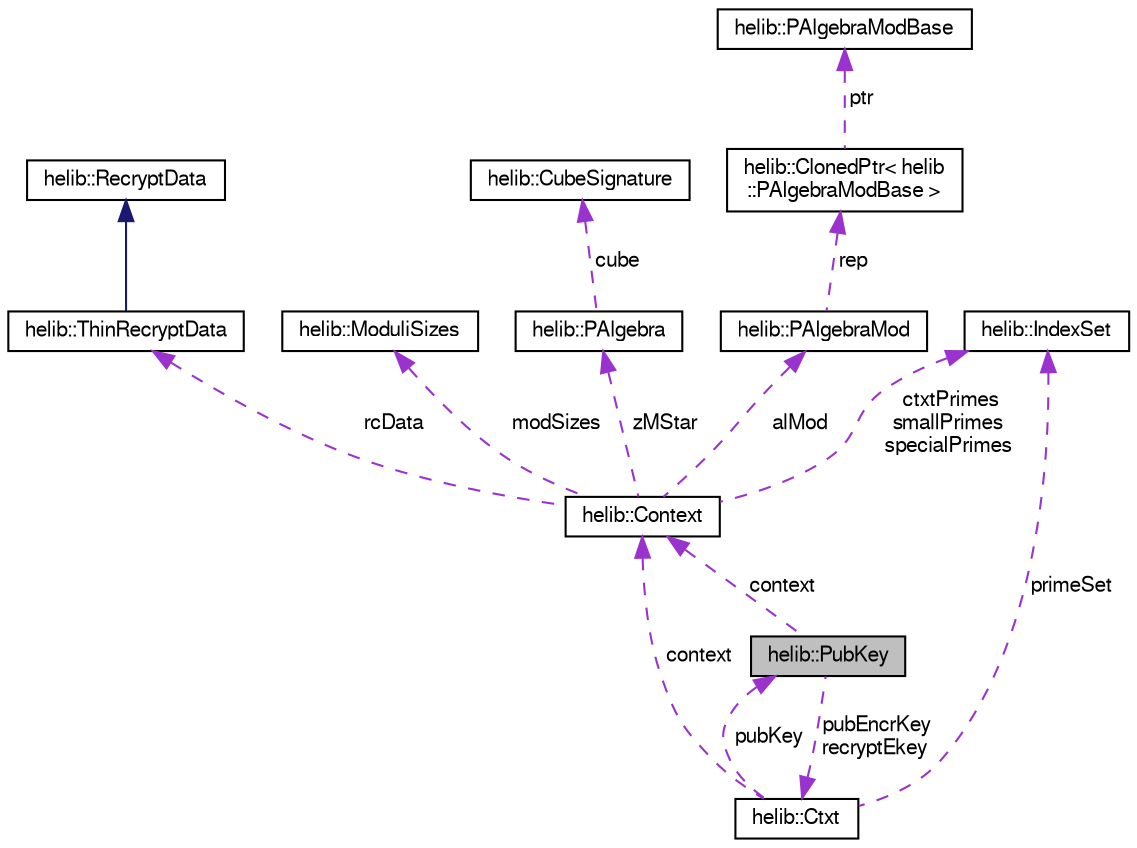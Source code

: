 digraph "helib::PubKey"
{
  edge [fontname="FreeSans",fontsize="10",labelfontname="FreeSans",labelfontsize="10"];
  node [fontname="FreeSans",fontsize="10",shape=record];
  Node2 [label="helib::PubKey",height=0.2,width=0.4,color="black", fillcolor="grey75", style="filled", fontcolor="black"];
  Node3 -> Node2 [dir="back",color="darkorchid3",fontsize="10",style="dashed",label=" pubEncrKey\nrecryptEkey" ];
  Node3 [label="helib::Ctxt",height=0.2,width=0.4,color="black", fillcolor="white", style="filled",URL="$classhelib_1_1_ctxt.html",tooltip="A Ctxt object holds a single ciphertext. "];
  Node4 -> Node3 [dir="back",color="darkorchid3",fontsize="10",style="dashed",label=" context" ];
  Node4 [label="helib::Context",height=0.2,width=0.4,color="black", fillcolor="white", style="filled",URL="$classhelib_1_1_context.html",tooltip="Maintaining the HE scheme parameters. "];
  Node5 -> Node4 [dir="back",color="darkorchid3",fontsize="10",style="dashed",label=" modSizes" ];
  Node5 [label="helib::ModuliSizes",height=0.2,width=0.4,color="black", fillcolor="white", style="filled",URL="$classhelib_1_1_moduli_sizes.html",tooltip="A helper class to map required modulo-sizes to primeSets. "];
  Node6 -> Node4 [dir="back",color="darkorchid3",fontsize="10",style="dashed",label=" rcData" ];
  Node6 [label="helib::ThinRecryptData",height=0.2,width=0.4,color="black", fillcolor="white", style="filled",URL="$classhelib_1_1_thin_recrypt_data.html",tooltip="Same as above, but for \"thin\" bootstrapping, where the slots are assumed to contain constants..."];
  Node7 -> Node6 [dir="back",color="midnightblue",fontsize="10",style="solid"];
  Node7 [label="helib::RecryptData",height=0.2,width=0.4,color="black", fillcolor="white", style="filled",URL="$classhelib_1_1_recrypt_data.html",tooltip="A structure to hold recryption-related data inside the Context. "];
  Node8 -> Node4 [dir="back",color="darkorchid3",fontsize="10",style="dashed",label=" ctxtPrimes\nsmallPrimes\nspecialPrimes" ];
  Node8 [label="helib::IndexSet",height=0.2,width=0.4,color="black", fillcolor="white", style="filled",URL="$classhelib_1_1_index_set.html",tooltip="A dynamic set of non-negative integers. "];
  Node9 -> Node4 [dir="back",color="darkorchid3",fontsize="10",style="dashed",label=" zMStar" ];
  Node9 [label="helib::PAlgebra",height=0.2,width=0.4,color="black", fillcolor="white", style="filled",URL="$classhelib_1_1_p_algebra.html",tooltip="The structure of (Z/mZ)* /(p) "];
  Node10 -> Node9 [dir="back",color="darkorchid3",fontsize="10",style="dashed",label=" cube" ];
  Node10 [label="helib::CubeSignature",height=0.2,width=0.4,color="black", fillcolor="white", style="filled",URL="$classhelib_1_1_cube_signature.html",tooltip="Holds a vector of dimensions for a hypercube and some additional data. "];
  Node11 -> Node4 [dir="back",color="darkorchid3",fontsize="10",style="dashed",label=" alMod" ];
  Node11 [label="helib::PAlgebraMod",height=0.2,width=0.4,color="black", fillcolor="white", style="filled",URL="$classhelib_1_1_p_algebra_mod.html",tooltip="The structure of Z[X]/(Phi_m(X), p) "];
  Node12 -> Node11 [dir="back",color="darkorchid3",fontsize="10",style="dashed",label=" rep" ];
  Node12 [label="helib::ClonedPtr\< helib\l::PAlgebraModBase \>",height=0.2,width=0.4,color="black", fillcolor="white", style="filled",URL="$classhelib_1_1_cloned_ptr.html"];
  Node13 -> Node12 [dir="back",color="darkorchid3",fontsize="10",style="dashed",label=" ptr" ];
  Node13 [label="helib::PAlgebraModBase",height=0.2,width=0.4,color="black", fillcolor="white", style="filled",URL="$classhelib_1_1_p_algebra_mod_base.html",tooltip="Virtual base class for PAlgebraMod. "];
  Node8 -> Node3 [dir="back",color="darkorchid3",fontsize="10",style="dashed",label=" primeSet" ];
  Node2 -> Node3 [dir="back",color="darkorchid3",fontsize="10",style="dashed",label=" pubKey" ];
  Node4 -> Node2 [dir="back",color="darkorchid3",fontsize="10",style="dashed",label=" context" ];
}
